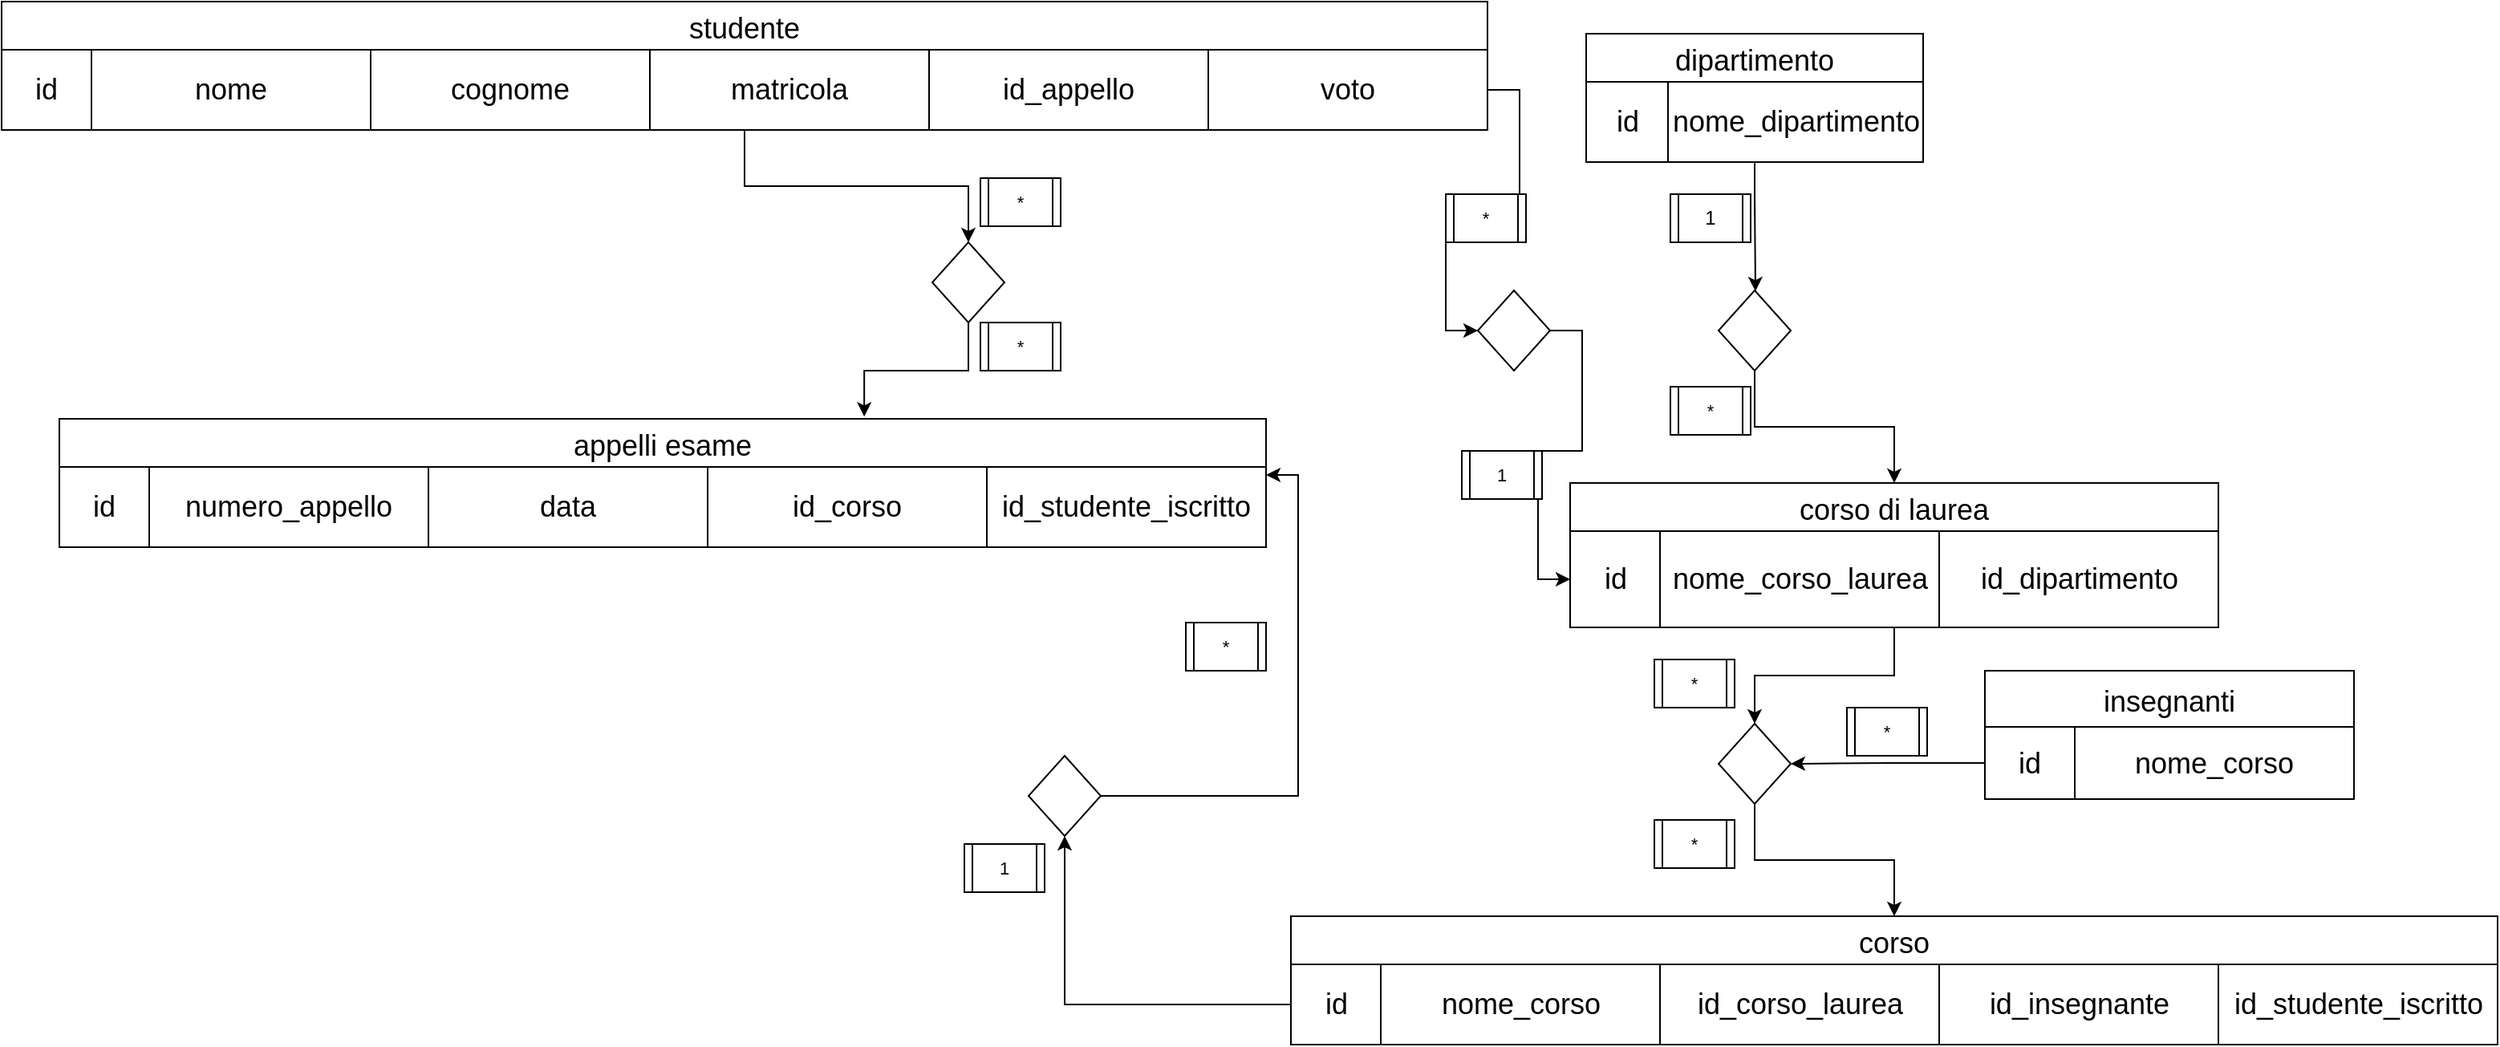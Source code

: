<mxfile version="21.3.5" type="device">
  <diagram name="Pagina-1" id="L_MHIHCZY0DWq_JTAXta">
    <mxGraphModel dx="3341" dy="889" grid="1" gridSize="10" guides="1" tooltips="1" connect="1" arrows="1" fold="1" page="1" pageScale="1" pageWidth="827" pageHeight="1169" math="0" shadow="0">
      <root>
        <mxCell id="0" />
        <mxCell id="1" parent="0" />
        <mxCell id="IIqHqA-5eo3oEXSlwP-j-37" value="" style="edgeStyle=orthogonalEdgeStyle;rounded=0;orthogonalLoop=1;jettySize=auto;html=1;" edge="1" parent="1" source="IIqHqA-5eo3oEXSlwP-j-1" target="IIqHqA-5eo3oEXSlwP-j-19">
          <mxGeometry relative="1" as="geometry">
            <Array as="points">
              <mxPoint x="213" y="150" />
              <mxPoint x="213" y="150" />
            </Array>
          </mxGeometry>
        </mxCell>
        <mxCell id="IIqHqA-5eo3oEXSlwP-j-1" value="dipartimento" style="shape=table;startSize=30;container=1;collapsible=0;childLayout=tableLayout;strokeColor=default;fontSize=18;" vertex="1" parent="1">
          <mxGeometry x="107.5" y="50" width="210" height="80" as="geometry" />
        </mxCell>
        <mxCell id="IIqHqA-5eo3oEXSlwP-j-2" value="" style="shape=tableRow;horizontal=0;startSize=0;swimlaneHead=0;swimlaneBody=0;strokeColor=inherit;top=0;left=0;bottom=0;right=0;collapsible=0;dropTarget=0;fillColor=none;points=[[0,0.5],[1,0.5]];portConstraint=eastwest;fontSize=18;" vertex="1" parent="IIqHqA-5eo3oEXSlwP-j-1">
          <mxGeometry y="30" width="210" height="50" as="geometry" />
        </mxCell>
        <mxCell id="IIqHqA-5eo3oEXSlwP-j-3" value="id" style="shape=partialRectangle;html=1;whiteSpace=wrap;connectable=1;strokeColor=inherit;overflow=hidden;fillColor=none;top=0;left=0;bottom=0;right=0;pointerEvents=1;fontSize=18;movable=1;resizable=1;rotatable=1;deletable=1;editable=1;locked=0;" vertex="1" parent="IIqHqA-5eo3oEXSlwP-j-2">
          <mxGeometry width="51" height="50" as="geometry">
            <mxRectangle width="51" height="50" as="alternateBounds" />
          </mxGeometry>
        </mxCell>
        <mxCell id="IIqHqA-5eo3oEXSlwP-j-5" value="nome_dipartimento" style="shape=partialRectangle;html=1;whiteSpace=wrap;connectable=0;strokeColor=inherit;overflow=hidden;fillColor=none;top=0;left=0;bottom=0;right=0;pointerEvents=1;fontSize=18;" vertex="1" parent="IIqHqA-5eo3oEXSlwP-j-2">
          <mxGeometry x="51" width="159" height="50" as="geometry">
            <mxRectangle width="159" height="50" as="alternateBounds" />
          </mxGeometry>
        </mxCell>
        <mxCell id="IIqHqA-5eo3oEXSlwP-j-35" style="edgeStyle=orthogonalEdgeStyle;rounded=0;orthogonalLoop=1;jettySize=auto;html=1;entryX=0.5;entryY=0;entryDx=0;entryDy=0;" edge="1" parent="1" source="IIqHqA-5eo3oEXSlwP-j-15" target="IIqHqA-5eo3oEXSlwP-j-30">
          <mxGeometry relative="1" as="geometry" />
        </mxCell>
        <mxCell id="IIqHqA-5eo3oEXSlwP-j-15" value="corso di laurea" style="shape=table;startSize=30;container=1;collapsible=0;childLayout=tableLayout;strokeColor=default;fontSize=18;" vertex="1" parent="1">
          <mxGeometry x="97.5" y="330" width="404" height="90" as="geometry" />
        </mxCell>
        <mxCell id="IIqHqA-5eo3oEXSlwP-j-16" value="" style="shape=tableRow;horizontal=0;startSize=0;swimlaneHead=0;swimlaneBody=0;strokeColor=inherit;top=0;left=0;bottom=0;right=0;collapsible=0;dropTarget=0;fillColor=none;points=[[0,0.5],[1,0.5]];portConstraint=eastwest;fontSize=18;" vertex="1" parent="IIqHqA-5eo3oEXSlwP-j-15">
          <mxGeometry y="30" width="404" height="60" as="geometry" />
        </mxCell>
        <mxCell id="IIqHqA-5eo3oEXSlwP-j-17" value="id" style="shape=partialRectangle;html=1;whiteSpace=wrap;connectable=1;strokeColor=inherit;overflow=hidden;fillColor=none;top=0;left=0;bottom=0;right=0;pointerEvents=1;fontSize=18;movable=1;resizable=1;rotatable=1;deletable=1;editable=1;locked=0;" vertex="1" parent="IIqHqA-5eo3oEXSlwP-j-16">
          <mxGeometry width="56" height="60" as="geometry">
            <mxRectangle width="56" height="60" as="alternateBounds" />
          </mxGeometry>
        </mxCell>
        <mxCell id="IIqHqA-5eo3oEXSlwP-j-18" value="nome_corso_laurea" style="shape=partialRectangle;html=1;whiteSpace=wrap;connectable=0;strokeColor=inherit;overflow=hidden;fillColor=none;top=0;left=0;bottom=0;right=0;pointerEvents=1;fontSize=18;" vertex="1" parent="IIqHqA-5eo3oEXSlwP-j-16">
          <mxGeometry x="56" width="174" height="60" as="geometry">
            <mxRectangle width="174" height="60" as="alternateBounds" />
          </mxGeometry>
        </mxCell>
        <mxCell id="IIqHqA-5eo3oEXSlwP-j-53" value="id_dipartimento" style="shape=partialRectangle;html=1;whiteSpace=wrap;connectable=0;strokeColor=inherit;overflow=hidden;fillColor=none;top=0;left=0;bottom=0;right=0;pointerEvents=1;fontSize=18;" vertex="1" parent="IIqHqA-5eo3oEXSlwP-j-16">
          <mxGeometry x="230" width="174" height="60" as="geometry">
            <mxRectangle width="174" height="60" as="alternateBounds" />
          </mxGeometry>
        </mxCell>
        <mxCell id="IIqHqA-5eo3oEXSlwP-j-38" style="edgeStyle=orthogonalEdgeStyle;rounded=0;orthogonalLoop=1;jettySize=auto;html=1;entryX=0.5;entryY=0;entryDx=0;entryDy=0;" edge="1" parent="1" source="IIqHqA-5eo3oEXSlwP-j-19" target="IIqHqA-5eo3oEXSlwP-j-15">
          <mxGeometry relative="1" as="geometry" />
        </mxCell>
        <mxCell id="IIqHqA-5eo3oEXSlwP-j-19" value="" style="rhombus;whiteSpace=wrap;html=1;fontSize=18;" vertex="1" parent="1">
          <mxGeometry x="190" y="210" width="45" height="50" as="geometry" />
        </mxCell>
        <mxCell id="IIqHqA-5eo3oEXSlwP-j-24" value="corso" style="shape=table;startSize=30;container=1;collapsible=0;childLayout=tableLayout;strokeColor=default;fontSize=18;" vertex="1" parent="1">
          <mxGeometry x="-76.5" y="600" width="752" height="80" as="geometry" />
        </mxCell>
        <mxCell id="IIqHqA-5eo3oEXSlwP-j-25" value="" style="shape=tableRow;horizontal=0;startSize=0;swimlaneHead=0;swimlaneBody=0;strokeColor=inherit;top=0;left=0;bottom=0;right=0;collapsible=0;dropTarget=0;fillColor=none;points=[[0,0.5],[1,0.5]];portConstraint=eastwest;fontSize=18;" vertex="1" parent="IIqHqA-5eo3oEXSlwP-j-24">
          <mxGeometry y="30" width="752" height="50" as="geometry" />
        </mxCell>
        <mxCell id="IIqHqA-5eo3oEXSlwP-j-26" value="id" style="shape=partialRectangle;html=1;whiteSpace=wrap;connectable=1;strokeColor=inherit;overflow=hidden;fillColor=none;top=0;left=0;bottom=0;right=0;pointerEvents=1;fontSize=18;movable=1;resizable=1;rotatable=1;deletable=1;editable=1;locked=0;" vertex="1" parent="IIqHqA-5eo3oEXSlwP-j-25">
          <mxGeometry width="56" height="50" as="geometry">
            <mxRectangle width="56" height="50" as="alternateBounds" />
          </mxGeometry>
        </mxCell>
        <mxCell id="IIqHqA-5eo3oEXSlwP-j-27" value="nome_corso" style="shape=partialRectangle;html=1;whiteSpace=wrap;connectable=0;strokeColor=inherit;overflow=hidden;fillColor=none;top=0;left=0;bottom=0;right=0;pointerEvents=1;fontSize=18;" vertex="1" parent="IIqHqA-5eo3oEXSlwP-j-25">
          <mxGeometry x="56" width="174" height="50" as="geometry">
            <mxRectangle width="174" height="50" as="alternateBounds" />
          </mxGeometry>
        </mxCell>
        <mxCell id="IIqHqA-5eo3oEXSlwP-j-54" value="id_corso_laurea" style="shape=partialRectangle;html=1;whiteSpace=wrap;connectable=0;strokeColor=inherit;overflow=hidden;fillColor=none;top=0;left=0;bottom=0;right=0;pointerEvents=1;fontSize=18;" vertex="1" parent="IIqHqA-5eo3oEXSlwP-j-25">
          <mxGeometry x="230" width="174" height="50" as="geometry">
            <mxRectangle width="174" height="50" as="alternateBounds" />
          </mxGeometry>
        </mxCell>
        <mxCell id="IIqHqA-5eo3oEXSlwP-j-55" value="id_insegnante" style="shape=partialRectangle;html=1;whiteSpace=wrap;connectable=0;strokeColor=inherit;overflow=hidden;fillColor=none;top=0;left=0;bottom=0;right=0;pointerEvents=1;fontSize=18;" vertex="1" parent="IIqHqA-5eo3oEXSlwP-j-25">
          <mxGeometry x="404" width="174" height="50" as="geometry">
            <mxRectangle width="174" height="50" as="alternateBounds" />
          </mxGeometry>
        </mxCell>
        <mxCell id="IIqHqA-5eo3oEXSlwP-j-74" value="id_studente_iscritto" style="shape=partialRectangle;html=1;whiteSpace=wrap;connectable=0;strokeColor=inherit;overflow=hidden;fillColor=none;top=0;left=0;bottom=0;right=0;pointerEvents=1;fontSize=18;" vertex="1" parent="IIqHqA-5eo3oEXSlwP-j-25">
          <mxGeometry x="578" width="174" height="50" as="geometry">
            <mxRectangle width="174" height="50" as="alternateBounds" />
          </mxGeometry>
        </mxCell>
        <mxCell id="IIqHqA-5eo3oEXSlwP-j-42" style="edgeStyle=orthogonalEdgeStyle;rounded=0;orthogonalLoop=1;jettySize=auto;html=1;entryX=0.5;entryY=0;entryDx=0;entryDy=0;" edge="1" parent="1" source="IIqHqA-5eo3oEXSlwP-j-30" target="IIqHqA-5eo3oEXSlwP-j-24">
          <mxGeometry relative="1" as="geometry" />
        </mxCell>
        <mxCell id="IIqHqA-5eo3oEXSlwP-j-30" value="" style="rhombus;whiteSpace=wrap;html=1;fontSize=18;" vertex="1" parent="1">
          <mxGeometry x="190" y="480" width="45" height="50" as="geometry" />
        </mxCell>
        <mxCell id="IIqHqA-5eo3oEXSlwP-j-43" value="1" style="shape=process;whiteSpace=wrap;html=1;backgroundOutline=1;" vertex="1" parent="1">
          <mxGeometry x="160" y="150" width="50" height="30" as="geometry" />
        </mxCell>
        <mxCell id="IIqHqA-5eo3oEXSlwP-j-44" value="*" style="shape=process;whiteSpace=wrap;html=1;backgroundOutline=1;fontSize=11;fontStyle=0" vertex="1" parent="1">
          <mxGeometry x="160" y="270" width="50" height="30" as="geometry" />
        </mxCell>
        <mxCell id="IIqHqA-5eo3oEXSlwP-j-45" value="*" style="shape=process;whiteSpace=wrap;html=1;backgroundOutline=1;fontSize=11;fontStyle=0" vertex="1" parent="1">
          <mxGeometry x="150" y="440" width="50" height="30" as="geometry" />
        </mxCell>
        <mxCell id="IIqHqA-5eo3oEXSlwP-j-46" value="*" style="shape=process;whiteSpace=wrap;html=1;backgroundOutline=1;fontSize=11;fontStyle=0" vertex="1" parent="1">
          <mxGeometry x="150" y="540" width="50" height="30" as="geometry" />
        </mxCell>
        <mxCell id="IIqHqA-5eo3oEXSlwP-j-47" value="insegnanti" style="shape=table;startSize=35;container=1;collapsible=0;childLayout=tableLayout;strokeColor=default;fontSize=18;" vertex="1" parent="1">
          <mxGeometry x="356" y="447" width="230" height="80" as="geometry" />
        </mxCell>
        <mxCell id="IIqHqA-5eo3oEXSlwP-j-48" value="" style="shape=tableRow;horizontal=0;startSize=0;swimlaneHead=0;swimlaneBody=0;strokeColor=inherit;top=0;left=0;bottom=0;right=0;collapsible=0;dropTarget=0;fillColor=none;points=[[0,0.5],[1,0.5]];portConstraint=eastwest;fontSize=18;" vertex="1" parent="IIqHqA-5eo3oEXSlwP-j-47">
          <mxGeometry y="35" width="230" height="45" as="geometry" />
        </mxCell>
        <mxCell id="IIqHqA-5eo3oEXSlwP-j-49" value="id" style="shape=partialRectangle;html=1;whiteSpace=wrap;connectable=1;strokeColor=inherit;overflow=hidden;fillColor=none;top=0;left=0;bottom=0;right=0;pointerEvents=1;fontSize=18;movable=1;resizable=1;rotatable=1;deletable=1;editable=1;locked=0;" vertex="1" parent="IIqHqA-5eo3oEXSlwP-j-48">
          <mxGeometry width="56" height="45" as="geometry">
            <mxRectangle width="56" height="45" as="alternateBounds" />
          </mxGeometry>
        </mxCell>
        <mxCell id="IIqHqA-5eo3oEXSlwP-j-50" value="nome_corso" style="shape=partialRectangle;html=1;whiteSpace=wrap;connectable=0;strokeColor=inherit;overflow=hidden;fillColor=none;top=0;left=0;bottom=0;right=0;pointerEvents=1;fontSize=18;" vertex="1" parent="IIqHqA-5eo3oEXSlwP-j-48">
          <mxGeometry x="56" width="174" height="45" as="geometry">
            <mxRectangle width="174" height="45" as="alternateBounds" />
          </mxGeometry>
        </mxCell>
        <mxCell id="IIqHqA-5eo3oEXSlwP-j-51" style="edgeStyle=orthogonalEdgeStyle;rounded=0;orthogonalLoop=1;jettySize=auto;html=1;entryX=1;entryY=0.5;entryDx=0;entryDy=0;" edge="1" parent="1" source="IIqHqA-5eo3oEXSlwP-j-49" target="IIqHqA-5eo3oEXSlwP-j-30">
          <mxGeometry relative="1" as="geometry" />
        </mxCell>
        <mxCell id="IIqHqA-5eo3oEXSlwP-j-52" value="*" style="shape=process;whiteSpace=wrap;html=1;backgroundOutline=1;fontSize=11;fontStyle=0" vertex="1" parent="1">
          <mxGeometry x="270" y="470" width="50" height="30" as="geometry" />
        </mxCell>
        <mxCell id="IIqHqA-5eo3oEXSlwP-j-56" value="appelli esame" style="shape=table;startSize=30;container=1;collapsible=0;childLayout=tableLayout;strokeColor=default;fontSize=18;" vertex="1" parent="1">
          <mxGeometry x="-844" y="290" width="752" height="80" as="geometry" />
        </mxCell>
        <mxCell id="IIqHqA-5eo3oEXSlwP-j-57" value="" style="shape=tableRow;horizontal=0;startSize=0;swimlaneHead=0;swimlaneBody=0;strokeColor=inherit;top=0;left=0;bottom=0;right=0;collapsible=0;dropTarget=0;fillColor=none;points=[[0,0.5],[1,0.5]];portConstraint=eastwest;fontSize=18;" vertex="1" parent="IIqHqA-5eo3oEXSlwP-j-56">
          <mxGeometry y="30" width="752" height="50" as="geometry" />
        </mxCell>
        <mxCell id="IIqHqA-5eo3oEXSlwP-j-58" value="id" style="shape=partialRectangle;html=1;whiteSpace=wrap;connectable=1;strokeColor=inherit;overflow=hidden;fillColor=none;top=0;left=0;bottom=0;right=0;pointerEvents=1;fontSize=18;movable=1;resizable=1;rotatable=1;deletable=1;editable=1;locked=0;" vertex="1" parent="IIqHqA-5eo3oEXSlwP-j-57">
          <mxGeometry width="56" height="50" as="geometry">
            <mxRectangle width="56" height="50" as="alternateBounds" />
          </mxGeometry>
        </mxCell>
        <mxCell id="IIqHqA-5eo3oEXSlwP-j-59" value="numero_appello" style="shape=partialRectangle;html=1;whiteSpace=wrap;connectable=0;strokeColor=inherit;overflow=hidden;fillColor=none;top=0;left=0;bottom=0;right=0;pointerEvents=1;fontSize=18;" vertex="1" parent="IIqHqA-5eo3oEXSlwP-j-57">
          <mxGeometry x="56" width="174" height="50" as="geometry">
            <mxRectangle width="174" height="50" as="alternateBounds" />
          </mxGeometry>
        </mxCell>
        <mxCell id="IIqHqA-5eo3oEXSlwP-j-60" value="data" style="shape=partialRectangle;html=1;whiteSpace=wrap;connectable=0;strokeColor=inherit;overflow=hidden;fillColor=none;top=0;left=0;bottom=0;right=0;pointerEvents=1;fontSize=18;" vertex="1" parent="IIqHqA-5eo3oEXSlwP-j-57">
          <mxGeometry x="230" width="174" height="50" as="geometry">
            <mxRectangle width="174" height="50" as="alternateBounds" />
          </mxGeometry>
        </mxCell>
        <mxCell id="IIqHqA-5eo3oEXSlwP-j-61" value="id_corso" style="shape=partialRectangle;html=1;whiteSpace=wrap;connectable=0;strokeColor=inherit;overflow=hidden;fillColor=none;top=0;left=0;bottom=0;right=0;pointerEvents=1;fontSize=18;" vertex="1" parent="IIqHqA-5eo3oEXSlwP-j-57">
          <mxGeometry x="404" width="174" height="50" as="geometry">
            <mxRectangle width="174" height="50" as="alternateBounds" />
          </mxGeometry>
        </mxCell>
        <mxCell id="IIqHqA-5eo3oEXSlwP-j-88" value="id_studente_iscritto" style="shape=partialRectangle;html=1;whiteSpace=wrap;connectable=0;strokeColor=inherit;overflow=hidden;fillColor=none;top=0;left=0;bottom=0;right=0;pointerEvents=1;fontSize=18;" vertex="1" parent="IIqHqA-5eo3oEXSlwP-j-57">
          <mxGeometry x="578" width="174" height="50" as="geometry">
            <mxRectangle width="174" height="50" as="alternateBounds" />
          </mxGeometry>
        </mxCell>
        <mxCell id="IIqHqA-5eo3oEXSlwP-j-82" style="edgeStyle=orthogonalEdgeStyle;rounded=0;orthogonalLoop=1;jettySize=auto;html=1;" edge="1" parent="1" source="IIqHqA-5eo3oEXSlwP-j-63" target="IIqHqA-5eo3oEXSlwP-j-57">
          <mxGeometry relative="1" as="geometry">
            <Array as="points">
              <mxPoint x="-72" y="525" />
              <mxPoint x="-72" y="325" />
            </Array>
          </mxGeometry>
        </mxCell>
        <mxCell id="IIqHqA-5eo3oEXSlwP-j-63" value="" style="rhombus;whiteSpace=wrap;html=1;fontSize=18;" vertex="1" parent="1">
          <mxGeometry x="-240" y="500" width="45" height="50" as="geometry" />
        </mxCell>
        <mxCell id="IIqHqA-5eo3oEXSlwP-j-64" style="edgeStyle=orthogonalEdgeStyle;rounded=0;orthogonalLoop=1;jettySize=auto;html=1;entryX=0.5;entryY=1;entryDx=0;entryDy=0;" edge="1" parent="1" source="IIqHqA-5eo3oEXSlwP-j-26" target="IIqHqA-5eo3oEXSlwP-j-63">
          <mxGeometry relative="1" as="geometry">
            <mxPoint x="-220" y="410" as="targetPoint" />
          </mxGeometry>
        </mxCell>
        <mxCell id="IIqHqA-5eo3oEXSlwP-j-66" value="1" style="shape=process;whiteSpace=wrap;html=1;backgroundOutline=1;fontSize=11;fontStyle=0" vertex="1" parent="1">
          <mxGeometry x="-280" y="555" width="50" height="30" as="geometry" />
        </mxCell>
        <mxCell id="IIqHqA-5eo3oEXSlwP-j-67" value="*" style="shape=process;whiteSpace=wrap;html=1;backgroundOutline=1;fontSize=11;fontStyle=0" vertex="1" parent="1">
          <mxGeometry x="-142" y="417" width="50" height="30" as="geometry" />
        </mxCell>
        <mxCell id="IIqHqA-5eo3oEXSlwP-j-84" style="edgeStyle=orthogonalEdgeStyle;rounded=0;orthogonalLoop=1;jettySize=auto;html=1;entryX=0.5;entryY=0;entryDx=0;entryDy=0;" edge="1" parent="1" source="IIqHqA-5eo3oEXSlwP-j-68" target="IIqHqA-5eo3oEXSlwP-j-83">
          <mxGeometry relative="1" as="geometry" />
        </mxCell>
        <mxCell id="IIqHqA-5eo3oEXSlwP-j-68" value="studente" style="shape=table;startSize=30;container=1;collapsible=0;childLayout=tableLayout;strokeColor=default;fontSize=18;" vertex="1" parent="1">
          <mxGeometry x="-880" y="30" width="926" height="80" as="geometry" />
        </mxCell>
        <mxCell id="IIqHqA-5eo3oEXSlwP-j-69" value="" style="shape=tableRow;horizontal=0;startSize=0;swimlaneHead=0;swimlaneBody=0;strokeColor=inherit;top=0;left=0;bottom=0;right=0;collapsible=0;dropTarget=0;fillColor=none;points=[[0,0.5],[1,0.5]];portConstraint=eastwest;fontSize=18;" vertex="1" parent="IIqHqA-5eo3oEXSlwP-j-68">
          <mxGeometry y="30" width="926" height="50" as="geometry" />
        </mxCell>
        <mxCell id="IIqHqA-5eo3oEXSlwP-j-70" value="id" style="shape=partialRectangle;html=1;whiteSpace=wrap;connectable=1;strokeColor=inherit;overflow=hidden;fillColor=none;top=0;left=0;bottom=0;right=0;pointerEvents=1;fontSize=18;movable=1;resizable=1;rotatable=1;deletable=1;editable=1;locked=0;" vertex="1" parent="IIqHqA-5eo3oEXSlwP-j-69">
          <mxGeometry width="56" height="50" as="geometry">
            <mxRectangle width="56" height="50" as="alternateBounds" />
          </mxGeometry>
        </mxCell>
        <mxCell id="IIqHqA-5eo3oEXSlwP-j-71" value="nome" style="shape=partialRectangle;html=1;whiteSpace=wrap;connectable=0;strokeColor=inherit;overflow=hidden;fillColor=none;top=0;left=0;bottom=0;right=0;pointerEvents=1;fontSize=18;" vertex="1" parent="IIqHqA-5eo3oEXSlwP-j-69">
          <mxGeometry x="56" width="174" height="50" as="geometry">
            <mxRectangle width="174" height="50" as="alternateBounds" />
          </mxGeometry>
        </mxCell>
        <mxCell id="IIqHqA-5eo3oEXSlwP-j-72" value="cognome" style="shape=partialRectangle;html=1;whiteSpace=wrap;connectable=0;strokeColor=inherit;overflow=hidden;fillColor=none;top=0;left=0;bottom=0;right=0;pointerEvents=1;fontSize=18;" vertex="1" parent="IIqHqA-5eo3oEXSlwP-j-69">
          <mxGeometry x="230" width="174" height="50" as="geometry">
            <mxRectangle width="174" height="50" as="alternateBounds" />
          </mxGeometry>
        </mxCell>
        <mxCell id="IIqHqA-5eo3oEXSlwP-j-73" value="matricola" style="shape=partialRectangle;html=1;whiteSpace=wrap;connectable=0;strokeColor=inherit;overflow=hidden;fillColor=none;top=0;left=0;bottom=0;right=0;pointerEvents=1;fontSize=18;" vertex="1" parent="IIqHqA-5eo3oEXSlwP-j-69">
          <mxGeometry x="404" width="174" height="50" as="geometry">
            <mxRectangle width="174" height="50" as="alternateBounds" />
          </mxGeometry>
        </mxCell>
        <mxCell id="IIqHqA-5eo3oEXSlwP-j-89" value="id_appello" style="shape=partialRectangle;html=1;whiteSpace=wrap;connectable=0;strokeColor=inherit;overflow=hidden;fillColor=none;top=0;left=0;bottom=0;right=0;pointerEvents=1;fontSize=18;" vertex="1" parent="IIqHqA-5eo3oEXSlwP-j-69">
          <mxGeometry x="578" width="174" height="50" as="geometry">
            <mxRectangle width="174" height="50" as="alternateBounds" />
          </mxGeometry>
        </mxCell>
        <mxCell id="IIqHqA-5eo3oEXSlwP-j-90" value="voto" style="shape=partialRectangle;html=1;whiteSpace=wrap;connectable=0;strokeColor=inherit;overflow=hidden;fillColor=none;top=0;left=0;bottom=0;right=0;pointerEvents=1;fontSize=18;" vertex="1" parent="IIqHqA-5eo3oEXSlwP-j-69">
          <mxGeometry x="752" width="174" height="50" as="geometry">
            <mxRectangle width="174" height="50" as="alternateBounds" />
          </mxGeometry>
        </mxCell>
        <mxCell id="IIqHqA-5eo3oEXSlwP-j-80" style="edgeStyle=orthogonalEdgeStyle;rounded=0;orthogonalLoop=1;jettySize=auto;html=1;entryX=0;entryY=0.5;entryDx=0;entryDy=0;" edge="1" parent="1" source="IIqHqA-5eo3oEXSlwP-j-75" target="IIqHqA-5eo3oEXSlwP-j-17">
          <mxGeometry relative="1" as="geometry" />
        </mxCell>
        <mxCell id="IIqHqA-5eo3oEXSlwP-j-75" value="" style="rhombus;whiteSpace=wrap;html=1;fontSize=18;" vertex="1" parent="1">
          <mxGeometry x="40" y="210" width="45" height="50" as="geometry" />
        </mxCell>
        <mxCell id="IIqHqA-5eo3oEXSlwP-j-76" style="edgeStyle=orthogonalEdgeStyle;rounded=0;orthogonalLoop=1;jettySize=auto;html=1;entryX=0;entryY=0.5;entryDx=0;entryDy=0;" edge="1" parent="1" source="IIqHqA-5eo3oEXSlwP-j-69" target="IIqHqA-5eo3oEXSlwP-j-75">
          <mxGeometry relative="1" as="geometry" />
        </mxCell>
        <mxCell id="IIqHqA-5eo3oEXSlwP-j-77" value="*" style="shape=process;whiteSpace=wrap;html=1;backgroundOutline=1;fontSize=11;fontStyle=0" vertex="1" parent="1">
          <mxGeometry x="20" y="150" width="50" height="30" as="geometry" />
        </mxCell>
        <mxCell id="IIqHqA-5eo3oEXSlwP-j-79" value="1" style="shape=process;whiteSpace=wrap;html=1;backgroundOutline=1;fontSize=11;fontStyle=0" vertex="1" parent="1">
          <mxGeometry x="30" y="310" width="50" height="30" as="geometry" />
        </mxCell>
        <mxCell id="IIqHqA-5eo3oEXSlwP-j-85" style="edgeStyle=orthogonalEdgeStyle;rounded=0;orthogonalLoop=1;jettySize=auto;html=1;entryX=0.667;entryY=-0.017;entryDx=0;entryDy=0;entryPerimeter=0;" edge="1" parent="1" source="IIqHqA-5eo3oEXSlwP-j-83" target="IIqHqA-5eo3oEXSlwP-j-56">
          <mxGeometry relative="1" as="geometry" />
        </mxCell>
        <mxCell id="IIqHqA-5eo3oEXSlwP-j-83" value="" style="rhombus;whiteSpace=wrap;html=1;fontSize=18;" vertex="1" parent="1">
          <mxGeometry x="-300" y="180" width="45" height="50" as="geometry" />
        </mxCell>
        <mxCell id="IIqHqA-5eo3oEXSlwP-j-86" value="*" style="shape=process;whiteSpace=wrap;html=1;backgroundOutline=1;fontSize=11;fontStyle=0" vertex="1" parent="1">
          <mxGeometry x="-270" y="140" width="50" height="30" as="geometry" />
        </mxCell>
        <mxCell id="IIqHqA-5eo3oEXSlwP-j-87" value="*" style="shape=process;whiteSpace=wrap;html=1;backgroundOutline=1;fontSize=11;fontStyle=0" vertex="1" parent="1">
          <mxGeometry x="-270" y="230" width="50" height="30" as="geometry" />
        </mxCell>
      </root>
    </mxGraphModel>
  </diagram>
</mxfile>
